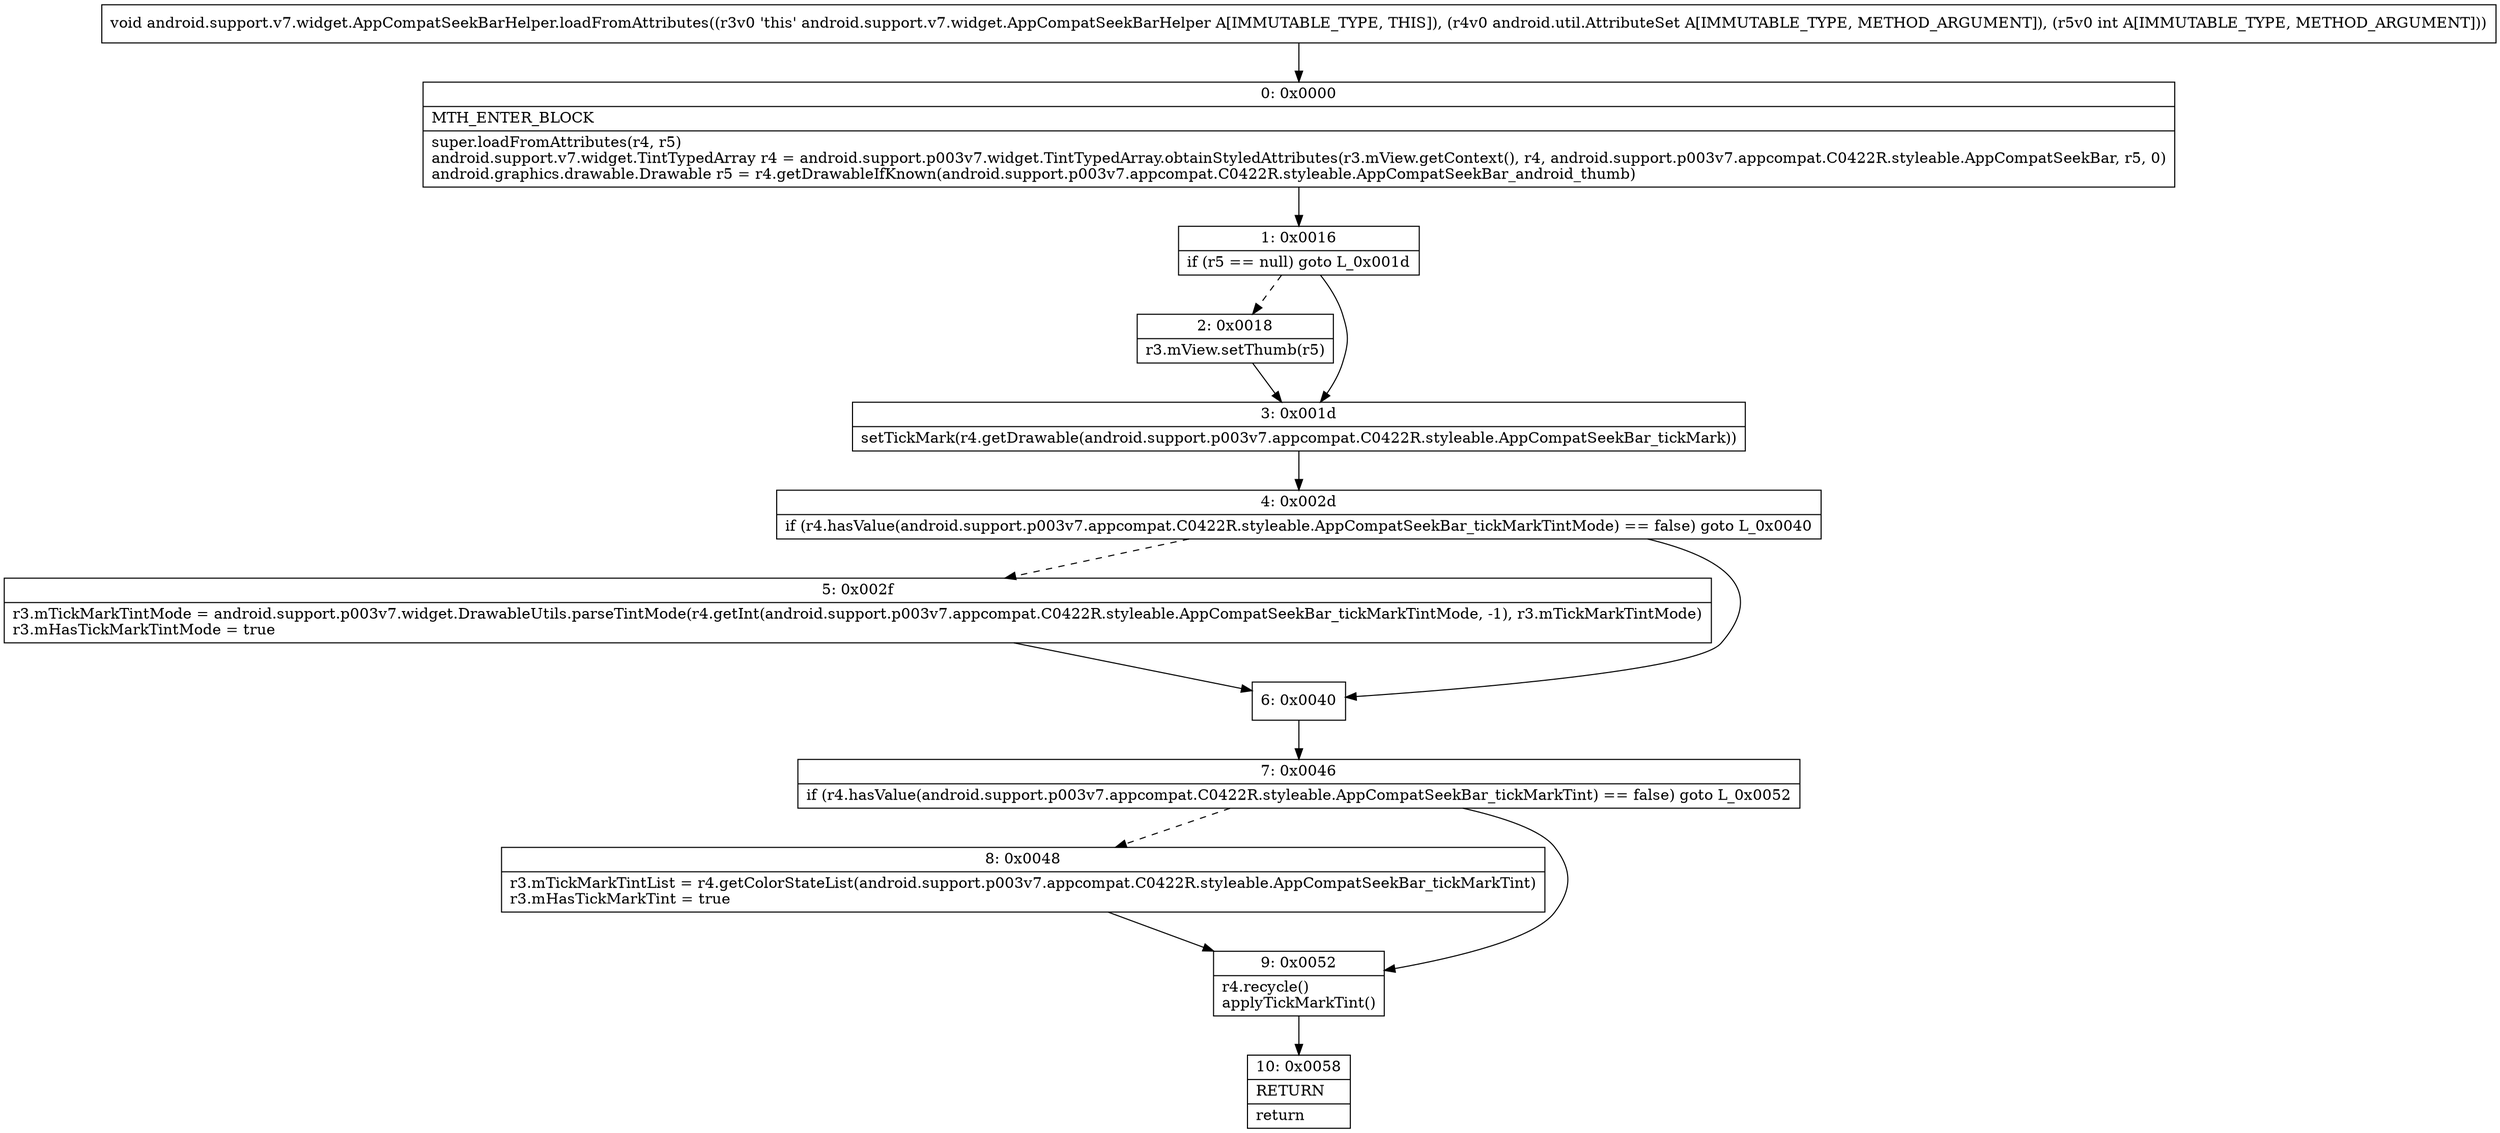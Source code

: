 digraph "CFG forandroid.support.v7.widget.AppCompatSeekBarHelper.loadFromAttributes(Landroid\/util\/AttributeSet;I)V" {
Node_0 [shape=record,label="{0\:\ 0x0000|MTH_ENTER_BLOCK\l|super.loadFromAttributes(r4, r5)\landroid.support.v7.widget.TintTypedArray r4 = android.support.p003v7.widget.TintTypedArray.obtainStyledAttributes(r3.mView.getContext(), r4, android.support.p003v7.appcompat.C0422R.styleable.AppCompatSeekBar, r5, 0)\landroid.graphics.drawable.Drawable r5 = r4.getDrawableIfKnown(android.support.p003v7.appcompat.C0422R.styleable.AppCompatSeekBar_android_thumb)\l}"];
Node_1 [shape=record,label="{1\:\ 0x0016|if (r5 == null) goto L_0x001d\l}"];
Node_2 [shape=record,label="{2\:\ 0x0018|r3.mView.setThumb(r5)\l}"];
Node_3 [shape=record,label="{3\:\ 0x001d|setTickMark(r4.getDrawable(android.support.p003v7.appcompat.C0422R.styleable.AppCompatSeekBar_tickMark))\l}"];
Node_4 [shape=record,label="{4\:\ 0x002d|if (r4.hasValue(android.support.p003v7.appcompat.C0422R.styleable.AppCompatSeekBar_tickMarkTintMode) == false) goto L_0x0040\l}"];
Node_5 [shape=record,label="{5\:\ 0x002f|r3.mTickMarkTintMode = android.support.p003v7.widget.DrawableUtils.parseTintMode(r4.getInt(android.support.p003v7.appcompat.C0422R.styleable.AppCompatSeekBar_tickMarkTintMode, \-1), r3.mTickMarkTintMode)\lr3.mHasTickMarkTintMode = true\l}"];
Node_6 [shape=record,label="{6\:\ 0x0040}"];
Node_7 [shape=record,label="{7\:\ 0x0046|if (r4.hasValue(android.support.p003v7.appcompat.C0422R.styleable.AppCompatSeekBar_tickMarkTint) == false) goto L_0x0052\l}"];
Node_8 [shape=record,label="{8\:\ 0x0048|r3.mTickMarkTintList = r4.getColorStateList(android.support.p003v7.appcompat.C0422R.styleable.AppCompatSeekBar_tickMarkTint)\lr3.mHasTickMarkTint = true\l}"];
Node_9 [shape=record,label="{9\:\ 0x0052|r4.recycle()\lapplyTickMarkTint()\l}"];
Node_10 [shape=record,label="{10\:\ 0x0058|RETURN\l|return\l}"];
MethodNode[shape=record,label="{void android.support.v7.widget.AppCompatSeekBarHelper.loadFromAttributes((r3v0 'this' android.support.v7.widget.AppCompatSeekBarHelper A[IMMUTABLE_TYPE, THIS]), (r4v0 android.util.AttributeSet A[IMMUTABLE_TYPE, METHOD_ARGUMENT]), (r5v0 int A[IMMUTABLE_TYPE, METHOD_ARGUMENT])) }"];
MethodNode -> Node_0;
Node_0 -> Node_1;
Node_1 -> Node_2[style=dashed];
Node_1 -> Node_3;
Node_2 -> Node_3;
Node_3 -> Node_4;
Node_4 -> Node_5[style=dashed];
Node_4 -> Node_6;
Node_5 -> Node_6;
Node_6 -> Node_7;
Node_7 -> Node_8[style=dashed];
Node_7 -> Node_9;
Node_8 -> Node_9;
Node_9 -> Node_10;
}

